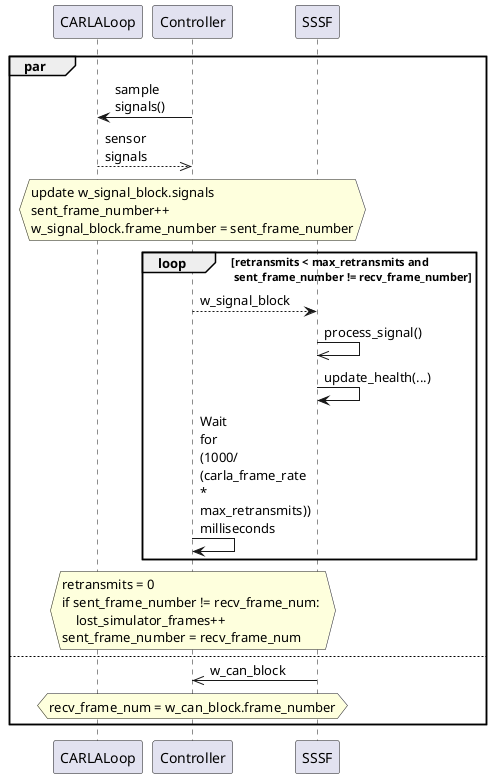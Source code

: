 @startuml
skinparam maxmessagesize 40
par
CARLALoop <- Controller : sample signals()
CARLALoop -->> Controller: sensor signals
hnote over Controller
update w_signal_block.signals
sent_frame_number++
w_signal_block.frame_number = sent_frame_number
endhnote
loop retransmits < max_retransmits and \n sent_frame_number != recv_frame_number
Controller --> SSSF: w_signal_block
SSSF ->> SSSF: process_signal()
SSSF -> SSSF: update_health(...)
Controller -> Controller: Wait for (1000/ (carla_frame_rate * max_retransmits)) milliseconds
end
hnote over Controller
retransmits = 0
if sent_frame_number != recv_frame_num: 
    lost_simulator_frames++
sent_frame_number = recv_frame_num
endhnote
else
SSSF ->> Controller: w_can_block
hnote over Controller: recv_frame_num = w_can_block.frame_number
end
@enduml